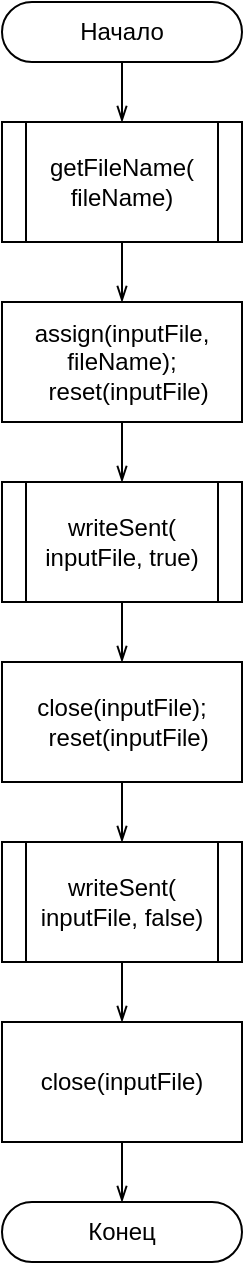 <mxfile version="13.7.9" type="device"><diagram id="QNGUbng7JtmYM1pwnsLS" name="Страница 1"><mxGraphModel dx="698" dy="401" grid="1" gridSize="30" guides="1" tooltips="1" connect="1" arrows="1" fold="1" page="1" pageScale="1" pageWidth="827" pageHeight="1169" math="0" shadow="0"><root><mxCell id="0"/><mxCell id="1" parent="0"/><mxCell id="fMd0KhZtG3PmS6VdB6lL-1" value="Начало" style="rounded=1;whiteSpace=wrap;html=1;perimeterSpacing=0;arcSize=50;" vertex="1" parent="1"><mxGeometry width="120" height="30" as="geometry"/></mxCell><mxCell id="fMd0KhZtG3PmS6VdB6lL-2" value="getFileName(&lt;br&gt;fileName)" style="shape=process;whiteSpace=wrap;html=1;backgroundOutline=1;" vertex="1" parent="1"><mxGeometry y="60" width="120" height="60" as="geometry"/></mxCell><mxCell id="fMd0KhZtG3PmS6VdB6lL-3" value="&lt;div&gt;assign(inputFile, fileName);&lt;/div&gt;&lt;div&gt;&amp;nbsp; reset(inputFile)&lt;/div&gt;" style="rounded=0;whiteSpace=wrap;html=1;" vertex="1" parent="1"><mxGeometry y="150" width="120" height="60" as="geometry"/></mxCell><mxCell id="fMd0KhZtG3PmS6VdB6lL-4" value="writeSent(&lt;br&gt;inputFile, true)" style="shape=process;whiteSpace=wrap;html=1;backgroundOutline=1;" vertex="1" parent="1"><mxGeometry y="240" width="120" height="60" as="geometry"/></mxCell><mxCell id="fMd0KhZtG3PmS6VdB6lL-5" value="&lt;div&gt;close(inputFile);&lt;/div&gt;&lt;div&gt;&amp;nbsp; reset(inputFile)&lt;/div&gt;" style="rounded=0;whiteSpace=wrap;html=1;" vertex="1" parent="1"><mxGeometry y="330" width="120" height="60" as="geometry"/></mxCell><mxCell id="fMd0KhZtG3PmS6VdB6lL-6" value="writeSent(&lt;br&gt;inputFile, false)" style="shape=process;whiteSpace=wrap;html=1;backgroundOutline=1;" vertex="1" parent="1"><mxGeometry y="420" width="120" height="60" as="geometry"/></mxCell><mxCell id="fMd0KhZtG3PmS6VdB6lL-7" value="&lt;span&gt;close(inputFile)&lt;/span&gt;" style="rounded=0;whiteSpace=wrap;html=1;" vertex="1" parent="1"><mxGeometry y="510" width="120" height="60" as="geometry"/></mxCell><mxCell id="fMd0KhZtG3PmS6VdB6lL-8" value="Конец" style="rounded=1;whiteSpace=wrap;html=1;perimeterSpacing=0;arcSize=50;" vertex="1" parent="1"><mxGeometry y="600" width="120" height="30" as="geometry"/></mxCell><mxCell id="fMd0KhZtG3PmS6VdB6lL-9" value="" style="endArrow=openThin;html=1;fontFamily=Times New Roman;fontSize=14;endFill=0;entryX=0.5;entryY=0;entryDx=0;entryDy=0;exitX=0.5;exitY=1;exitDx=0;exitDy=0;" edge="1" parent="1" source="fMd0KhZtG3PmS6VdB6lL-1" target="fMd0KhZtG3PmS6VdB6lL-2"><mxGeometry width="50" height="50" relative="1" as="geometry"><mxPoint x="210" y="170" as="sourcePoint"/><mxPoint x="260" y="120" as="targetPoint"/></mxGeometry></mxCell><mxCell id="fMd0KhZtG3PmS6VdB6lL-10" value="" style="endArrow=openThin;html=1;fontFamily=Times New Roman;fontSize=14;endFill=0;entryX=0.5;entryY=0;entryDx=0;entryDy=0;exitX=0.5;exitY=1;exitDx=0;exitDy=0;" edge="1" parent="1" source="fMd0KhZtG3PmS6VdB6lL-2" target="fMd0KhZtG3PmS6VdB6lL-3"><mxGeometry width="50" height="50" relative="1" as="geometry"><mxPoint x="150" y="200" as="sourcePoint"/><mxPoint x="200" y="150" as="targetPoint"/></mxGeometry></mxCell><mxCell id="fMd0KhZtG3PmS6VdB6lL-11" value="" style="endArrow=openThin;html=1;fontFamily=Times New Roman;fontSize=14;endFill=0;entryX=0.5;entryY=0;entryDx=0;entryDy=0;exitX=0.5;exitY=1;exitDx=0;exitDy=0;" edge="1" parent="1" source="fMd0KhZtG3PmS6VdB6lL-3" target="fMd0KhZtG3PmS6VdB6lL-4"><mxGeometry width="50" height="50" relative="1" as="geometry"><mxPoint x="150" y="260" as="sourcePoint"/><mxPoint x="200" y="210" as="targetPoint"/></mxGeometry></mxCell><mxCell id="fMd0KhZtG3PmS6VdB6lL-12" value="" style="endArrow=openThin;html=1;fontFamily=Times New Roman;fontSize=14;endFill=0;exitX=0.5;exitY=1;exitDx=0;exitDy=0;entryX=0.5;entryY=0;entryDx=0;entryDy=0;" edge="1" parent="1" source="fMd0KhZtG3PmS6VdB6lL-4" target="fMd0KhZtG3PmS6VdB6lL-5"><mxGeometry width="50" height="50" relative="1" as="geometry"><mxPoint x="210" y="330" as="sourcePoint"/><mxPoint x="230" y="270" as="targetPoint"/></mxGeometry></mxCell><mxCell id="fMd0KhZtG3PmS6VdB6lL-13" value="" style="endArrow=openThin;html=1;fontFamily=Times New Roman;fontSize=14;endFill=0;entryX=0.5;entryY=0;entryDx=0;entryDy=0;exitX=0.5;exitY=1;exitDx=0;exitDy=0;" edge="1" parent="1" source="fMd0KhZtG3PmS6VdB6lL-5" target="fMd0KhZtG3PmS6VdB6lL-6"><mxGeometry width="50" height="50" relative="1" as="geometry"><mxPoint x="240" y="470" as="sourcePoint"/><mxPoint x="290" y="420" as="targetPoint"/></mxGeometry></mxCell><mxCell id="fMd0KhZtG3PmS6VdB6lL-14" value="" style="endArrow=openThin;html=1;fontFamily=Times New Roman;fontSize=14;endFill=0;entryX=0.5;entryY=0;entryDx=0;entryDy=0;exitX=0.5;exitY=1;exitDx=0;exitDy=0;" edge="1" parent="1" source="fMd0KhZtG3PmS6VdB6lL-6" target="fMd0KhZtG3PmS6VdB6lL-7"><mxGeometry width="50" height="50" relative="1" as="geometry"><mxPoint x="210" y="560" as="sourcePoint"/><mxPoint x="260" y="510" as="targetPoint"/></mxGeometry></mxCell><mxCell id="fMd0KhZtG3PmS6VdB6lL-15" value="" style="endArrow=openThin;html=1;fontFamily=Times New Roman;fontSize=14;endFill=0;entryX=0.5;entryY=0;entryDx=0;entryDy=0;exitX=0.5;exitY=1;exitDx=0;exitDy=0;" edge="1" parent="1" source="fMd0KhZtG3PmS6VdB6lL-7" target="fMd0KhZtG3PmS6VdB6lL-8"><mxGeometry width="50" height="50" relative="1" as="geometry"><mxPoint x="180" y="530" as="sourcePoint"/><mxPoint x="230" y="480" as="targetPoint"/></mxGeometry></mxCell></root></mxGraphModel></diagram></mxfile>